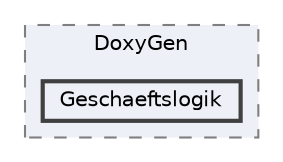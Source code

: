 digraph "/Users/younes/Documents/DoxyGen/Geschaeftslogik"
{
 // LATEX_PDF_SIZE
  bgcolor="transparent";
  edge [fontname=Helvetica,fontsize=10,labelfontname=Helvetica,labelfontsize=10];
  node [fontname=Helvetica,fontsize=10,shape=box,height=0.2,width=0.4];
  compound=true
  subgraph clusterdir_ce705b6535d9474474726380e9ae3367 {
    graph [ bgcolor="#edf0f7", pencolor="grey50", label="DoxyGen", fontname=Helvetica,fontsize=10 style="filled,dashed", URL="dir_ce705b6535d9474474726380e9ae3367.html",tooltip=""]
  dir_6fbd03e30364af68de9d9fd1858e0cd6 [label="Geschaeftslogik", fillcolor="#edf0f7", color="grey25", style="filled,bold", URL="dir_6fbd03e30364af68de9d9fd1858e0cd6.html",tooltip=""];
  }
}

